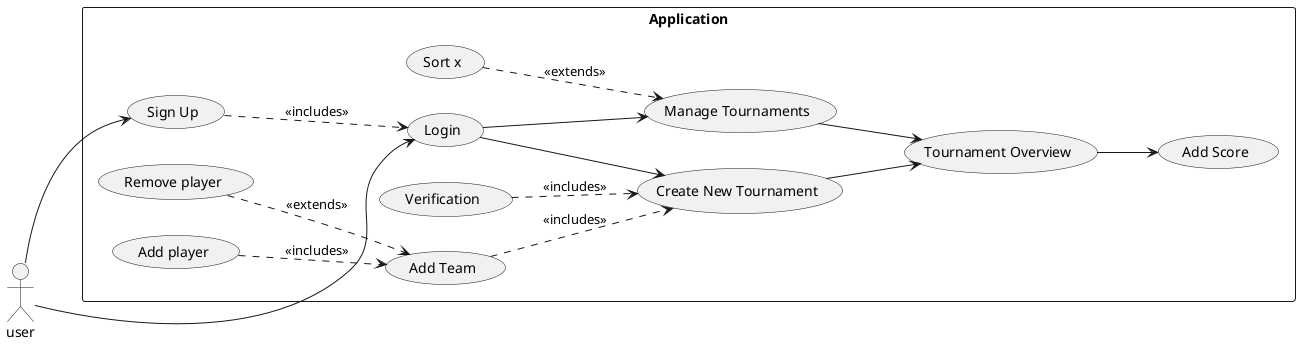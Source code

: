 @startuml Usecase
left to right direction
:user:
rectangle Application{
    usecase "Sign Up" as SU
    usecase "Login" as LG
    usecase "Manage Tournaments" as MT
    usecase "Create New Tournament" as CTM
    usecase "Add player" as AP
    usecase "Remove player" as RM
    usecase "Add Team" as AT
    usecase "Sort x" as S
    usecase "Tournament Overview" as TO
    usecase "Add Score" as AS
    usecase "Verification" as V
}
user --> SU
user --> LG

SU ..> LG: <<includes>>
LG --> MT
LG --> CTM
AT ..> CTM: <<includes>>
AP ..> AT: <<includes>>
RM ..> AT: <<extends>>
S ..> MT: <<extends>>
MT --> TO
CTM --> TO
V ..> CTM: <<includes>>
TO --> AS

@enduml